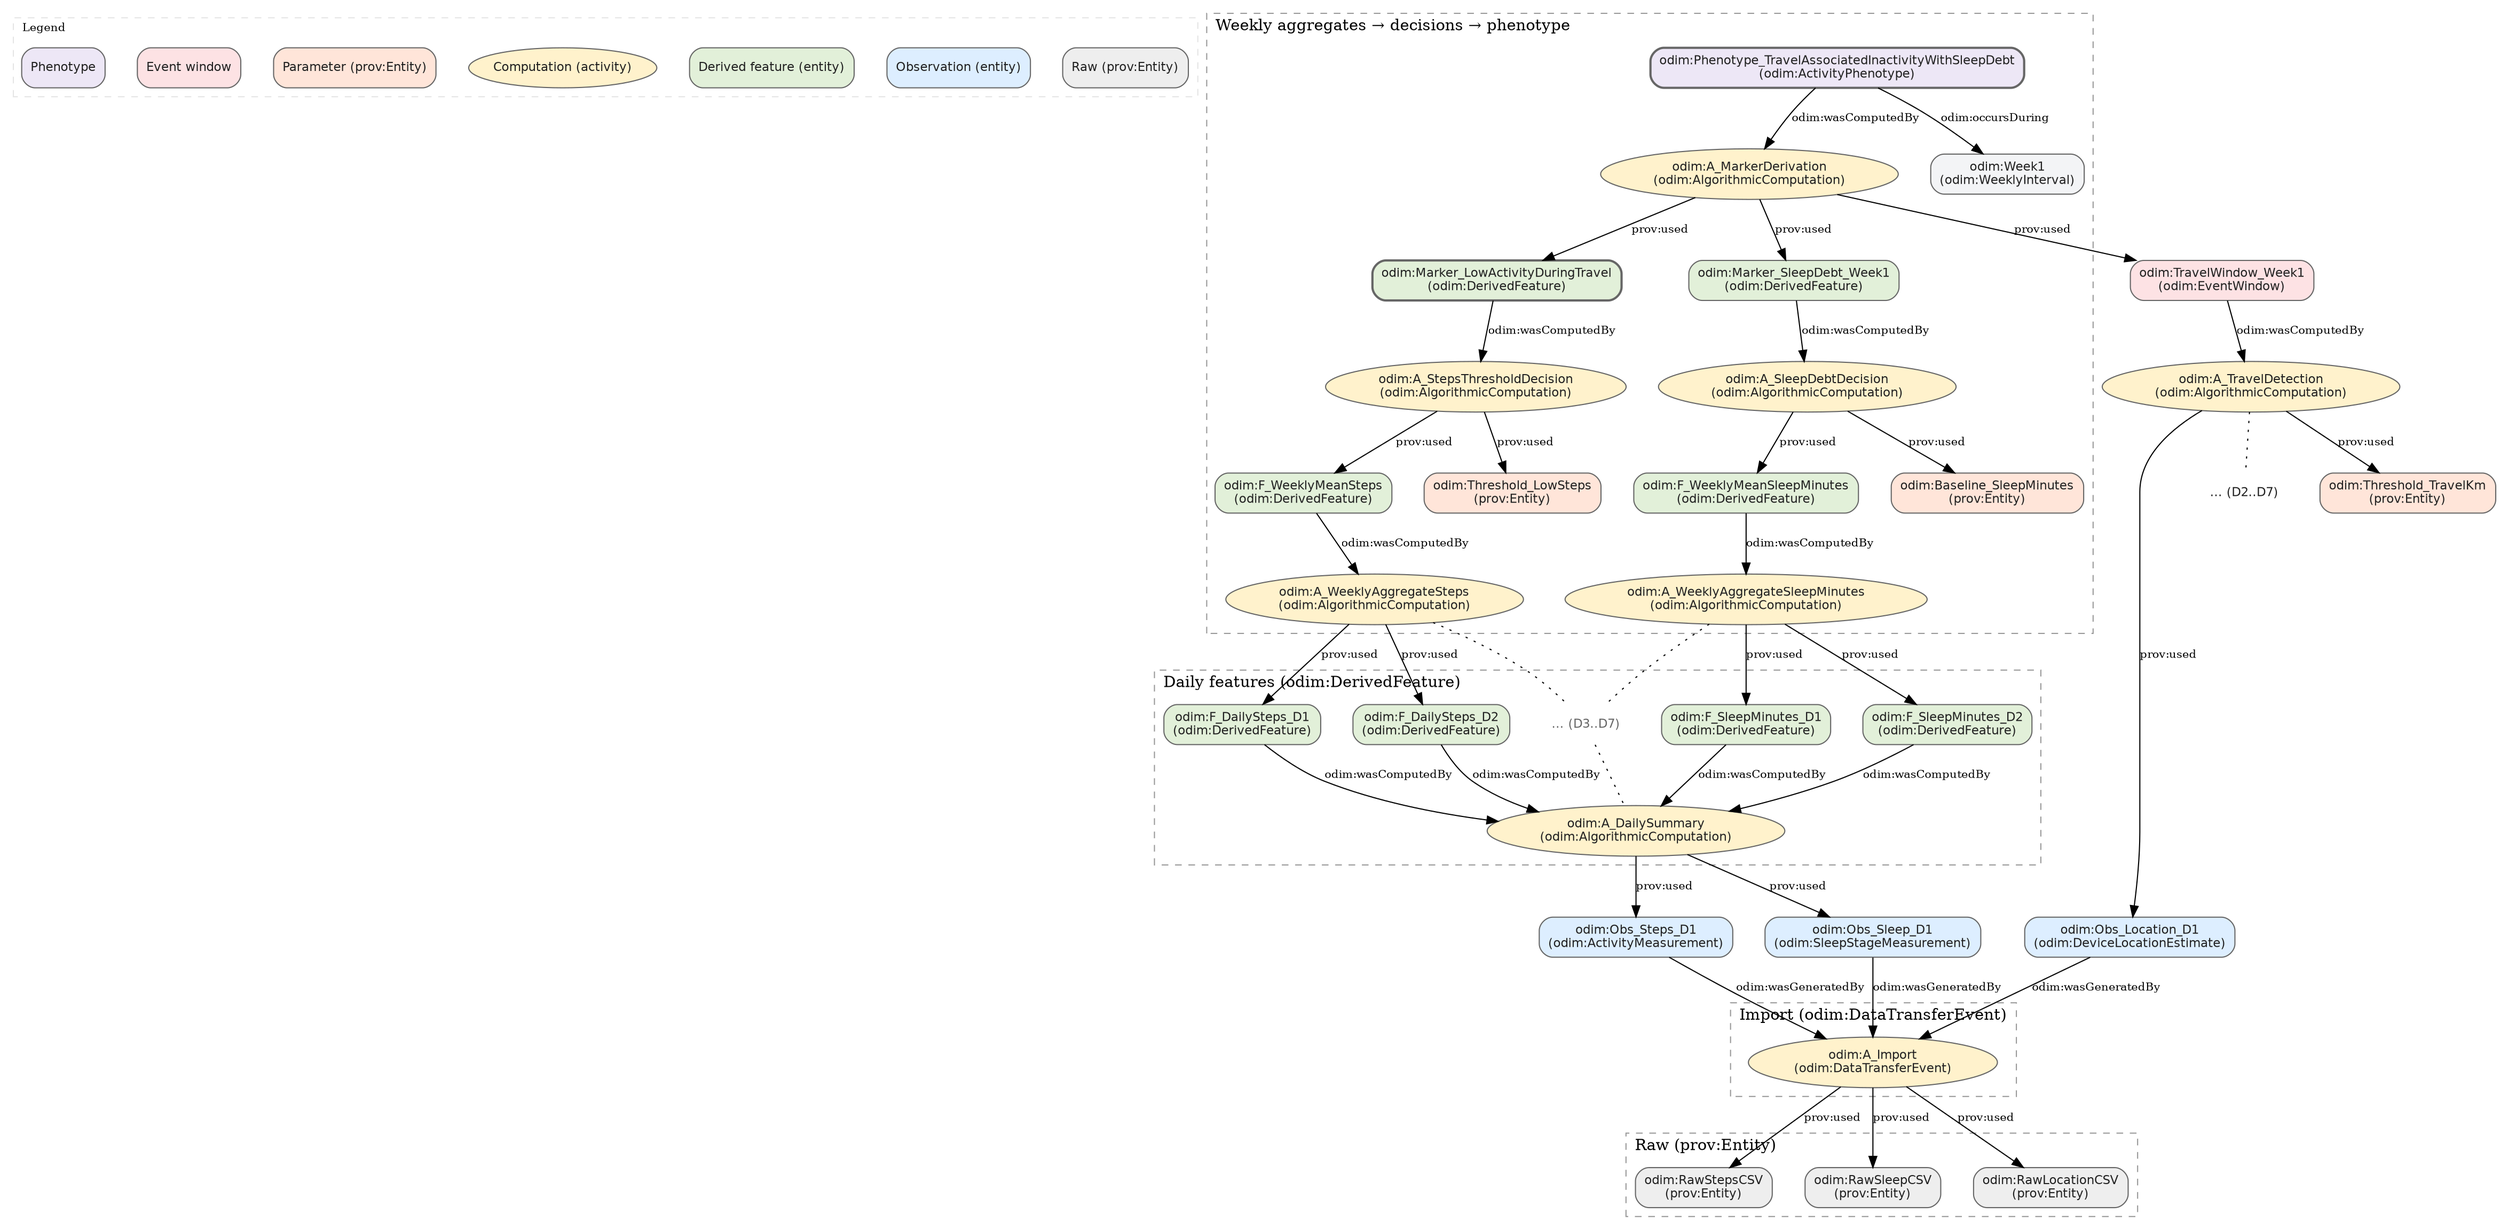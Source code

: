 digraph DemoFlow {
  rankdir=TB;
  splines=true;
  nodesep=0.4;
  ranksep=0.6;

  // Default node styles
  node [fontname="Helvetica", fontsize=11, style="rounded,filled", color="#666666", fontcolor="#222222", fillcolor="white"];

  // Define simple styling by type
  subgraph cluster_legend {
    label="Legend"; fontsize=10; color=gray90; style=dashed; labelloc="t"; labeljust="l";
    Lraw   [label="Raw (prov:Entity)", shape=box, fillcolor="#EEEEEE"];
    Lobs   [label="Observation (entity)", shape=box, fillcolor="#DDEEFF"];
    Lfeat  [label="Derived feature (entity)", shape=box, fillcolor="#E2F0D9"];
    Lact   [label="Computation (activity)", shape=ellipse, fillcolor="#FFF2CC"];
    Lparam [label="Parameter (prov:Entity)", shape=box, fillcolor="#FFE5D9"];
    Lwin   [label="Event window", shape=box, fillcolor="#FDE2E4"];
    Lpheno [label="Phenotype", shape=box, fillcolor="#EDE7F6"];
  }

  // Raw entities (prov:Entity)
  subgraph cluster_raw {
    label="Raw (prov:Entity)"; style=dashed; color=gray60; labelloc="t"; labeljust="l";
    RawSteps [label="odim:RawStepsCSV\n(prov:Entity)", shape=box, fillcolor="#EEEEEE"];
    RawSleep [label="odim:RawSleepCSV\n(prov:Entity)", shape=box, fillcolor="#EEEEEE"];
    RawLoc   [label="odim:RawLocationCSV\n(prov:Entity)", shape=box, fillcolor="#EEEEEE"];
  }

  // Import activity
  subgraph cluster_import {
    label="Import (odim:DataTransferEvent)"; style=dashed; color=gray60; labelloc="t"; labeljust="l";
    Import [label="odim:A_Import\n(odim:DataTransferEvent)", shape=ellipse, fillcolor="#FFF2CC"];
  }

  // Observations (entities)
  subgraph cluster_obs {
    label=""; style=invis; color=gray60;
    ObsSteps [label="odim:Obs_Steps_D1\n(odim:ActivityMeasurement)", shape=box, fillcolor="#DDEEFF"];
    ObsSleep [label="odim:Obs_Sleep_D1\n(odim:SleepStageMeasurement)", shape=box, fillcolor="#DDEEFF"];
    ObsLoc   [label="odim:Obs_Location_D1\n(odim:DeviceLocationEstimate)", shape=box, fillcolor="#DDEEFF"];
    ObsDots  [label="… (D2..D7)", shape=plaintext];
  }

  // Daily computation + features (steps + sleep minutes)
  subgraph cluster_daily {
    label="Daily features (odim:DerivedFeature)"; style=dashed; color=gray60; labelloc="t"; labeljust="l";
    DailyComp [label="odim:A_DailySummary\n(odim:AlgorithmicComputation)", shape=ellipse, fillcolor="#FFF2CC"];
    F1 [label="odim:F_DailySteps_D1\n(odim:DerivedFeature)", shape=box, fillcolor="#E2F0D9"];
    F2 [label="odim:F_DailySteps_D2\n(odim:DerivedFeature)", shape=box, fillcolor="#E2F0D9"];
    FDots [label="… (D3..D7)", shape=plaintext, color="#888888", fontcolor="#666666"];
    SQ1 [label="odim:F_SleepMinutes_D1\n(odim:DerivedFeature)", shape=box, fillcolor="#E2F0D9"];
    SQ2 [label="odim:F_SleepMinutes_D2\n(odim:DerivedFeature)", shape=box, fillcolor="#E2F0D9"];
  }

  // Weekly aggregation + decisions + combined phenotype
  subgraph cluster_weekly {
    label="Weekly aggregates → decisions → phenotype"; style=dashed; color=gray60; labelloc="t"; labeljust="l";
    WeeklySteps [label="odim:A_WeeklyAggregateSteps\n(odim:AlgorithmicComputation)", shape=ellipse, fillcolor="#FFF2CC"];
    MeanSteps [label="odim:F_WeeklyMeanSteps\n(odim:DerivedFeature)", shape=box, fillcolor="#E2F0D9"];
    Thresh [label="odim:Threshold_LowSteps\n(prov:Entity)", shape=box, fillcolor="#FFE5D9"];
    StepsDecision [label="odim:A_StepsThresholdDecision\n(odim:AlgorithmicComputation)", shape=ellipse, fillcolor="#FFF2CC"];
    Marker [label="odim:Marker_LowActivityDuringTravel\n(odim:DerivedFeature)", shape=box, style="rounded,filled,bold", fillcolor="#E2F0D9"];

    WeeklySleep [label="odim:A_WeeklyAggregateSleepMinutes\n(odim:AlgorithmicComputation)", shape=ellipse, fillcolor="#FFF2CC"];
    MeanSleep [label="odim:F_WeeklyMeanSleepMinutes\n(odim:DerivedFeature)", shape=box, fillcolor="#E2F0D9"];
    SleepBaseline [label="odim:Baseline_SleepMinutes\n(prov:Entity)", shape=box, fillcolor="#FFE5D9"];
    SleepDebtDecision [label="odim:A_SleepDebtDecision\n(odim:AlgorithmicComputation)", shape=ellipse, fillcolor="#FFF2CC"];
    SleepDebt [label="odim:Marker_SleepDebt_Week1\n(odim:DerivedFeature)", shape=box, fillcolor="#E2F0D9"];

    Combine [label="odim:A_MarkerDerivation\n(odim:AlgorithmicComputation)", shape=ellipse, fillcolor="#FFF2CC"];
    Phenotype [label="odim:Phenotype_TravelAssociatedInactivityWithSleepDebt\n(odim:ActivityPhenotype)", shape=box, style="rounded,filled,bold", fillcolor="#EDE7F6"];
    Week [label="odim:Week1\n(odim:WeeklyInterval)", shape=box, fillcolor="#F3F4F6"];
  }

  // Edges with exact predicates
  // Import used raw files (prov:used: Activity -> Entity)
  Import -> RawSteps [label="prov:used", fontsize=10];
  Import -> RawSleep [label="prov:used", fontsize=10];
  Import -> RawLoc   [label="prov:used", fontsize=10];

  // Observations were generated by Import (odim:wasGeneratedBy: Entity -> Activity)
  ObsSteps -> Import [label="odim:wasGeneratedBy", fontsize=10];
  ObsSleep -> Import [label="odim:wasGeneratedBy", fontsize=10];
  ObsLoc   -> Import [label="odim:wasGeneratedBy", fontsize=10];
  {rank=same; ObsSteps; ObsSleep; ObsLoc;}

  // Daily computation used observations (prov:used)
  DailyComp -> ObsSteps [label="prov:used", fontsize=10];
  DailyComp -> ObsSleep [label="prov:used", fontsize=10];

  // Travel detection from location observations
  TravelDetect [label="odim:A_TravelDetection\n(odim:AlgorithmicComputation)", shape=ellipse, fillcolor="#FFF2CC"];
  TravelWin [label="odim:TravelWindow_Week1\n(odim:EventWindow)", shape=box, fillcolor="#FDE2E4"];
  TravelThresh [label="odim:Threshold_TravelKm\n(prov:Entity)", shape=box, fillcolor="#FFE5D9"];
  TravelDetect -> ObsLoc [label="prov:used", fontsize=10];
  TravelDetect -> ObsDots [style=dotted, arrowhead=none];
  TravelDetect -> TravelThresh [label="prov:used", fontsize=10];
  TravelWin -> TravelDetect [label="odim:wasComputedBy", fontsize=10];

  // Daily features were computed by DailyComp (odim:wasComputedBy)
  F1 -> DailyComp [label="odim:wasComputedBy", fontsize=10];
  F2 -> DailyComp [label="odim:wasComputedBy", fontsize=10];
  SQ1 -> DailyComp [label="odim:wasComputedBy", fontsize=10];
  SQ2 -> DailyComp [label="odim:wasComputedBy", fontsize=10];
  FDots -> DailyComp [style=dotted, arrowhead=none];

  // Weekly steps aggregate and decision
  WeeklySteps -> F1 [label="prov:used", fontsize=10];
  WeeklySteps -> F2 [label="prov:used", fontsize=10];
  WeeklySteps -> FDots [style=dotted, arrowhead=none];
  MeanSteps -> WeeklySteps [label="odim:wasComputedBy", fontsize=10];
  StepsDecision -> MeanSteps [label="prov:used", fontsize=10];
  StepsDecision -> Thresh [label="prov:used", fontsize=10];
  Marker -> StepsDecision [label="odim:wasComputedBy", fontsize=10];

  // Weekly sleep minutes aggregate + sleep debt decision
  WeeklySleep -> SQ1 [label="prov:used", fontsize=10];
  WeeklySleep -> SQ2 [label="prov:used", fontsize=10];
  WeeklySleep -> FDots [style=dotted, arrowhead=none];
  MeanSleep -> WeeklySleep [label="odim:wasComputedBy", fontsize=10];
  SleepDebtDecision -> MeanSleep [label="prov:used", fontsize=10];
  SleepDebtDecision -> SleepBaseline [label="prov:used", fontsize=10];
  SleepDebt -> SleepDebtDecision [label="odim:wasComputedBy", fontsize=10];

  // Combined phenotype marker
  Combine -> Marker [label="prov:used", fontsize=10];
  Combine -> SleepDebt [label="prov:used", fontsize=10];
  Combine -> TravelWin [label="prov:used", fontsize=10];
  Phenotype -> Combine [label="odim:wasComputedBy", fontsize=10];
  Phenotype -> Week [label="odim:occursDuring", fontsize=10];
}
